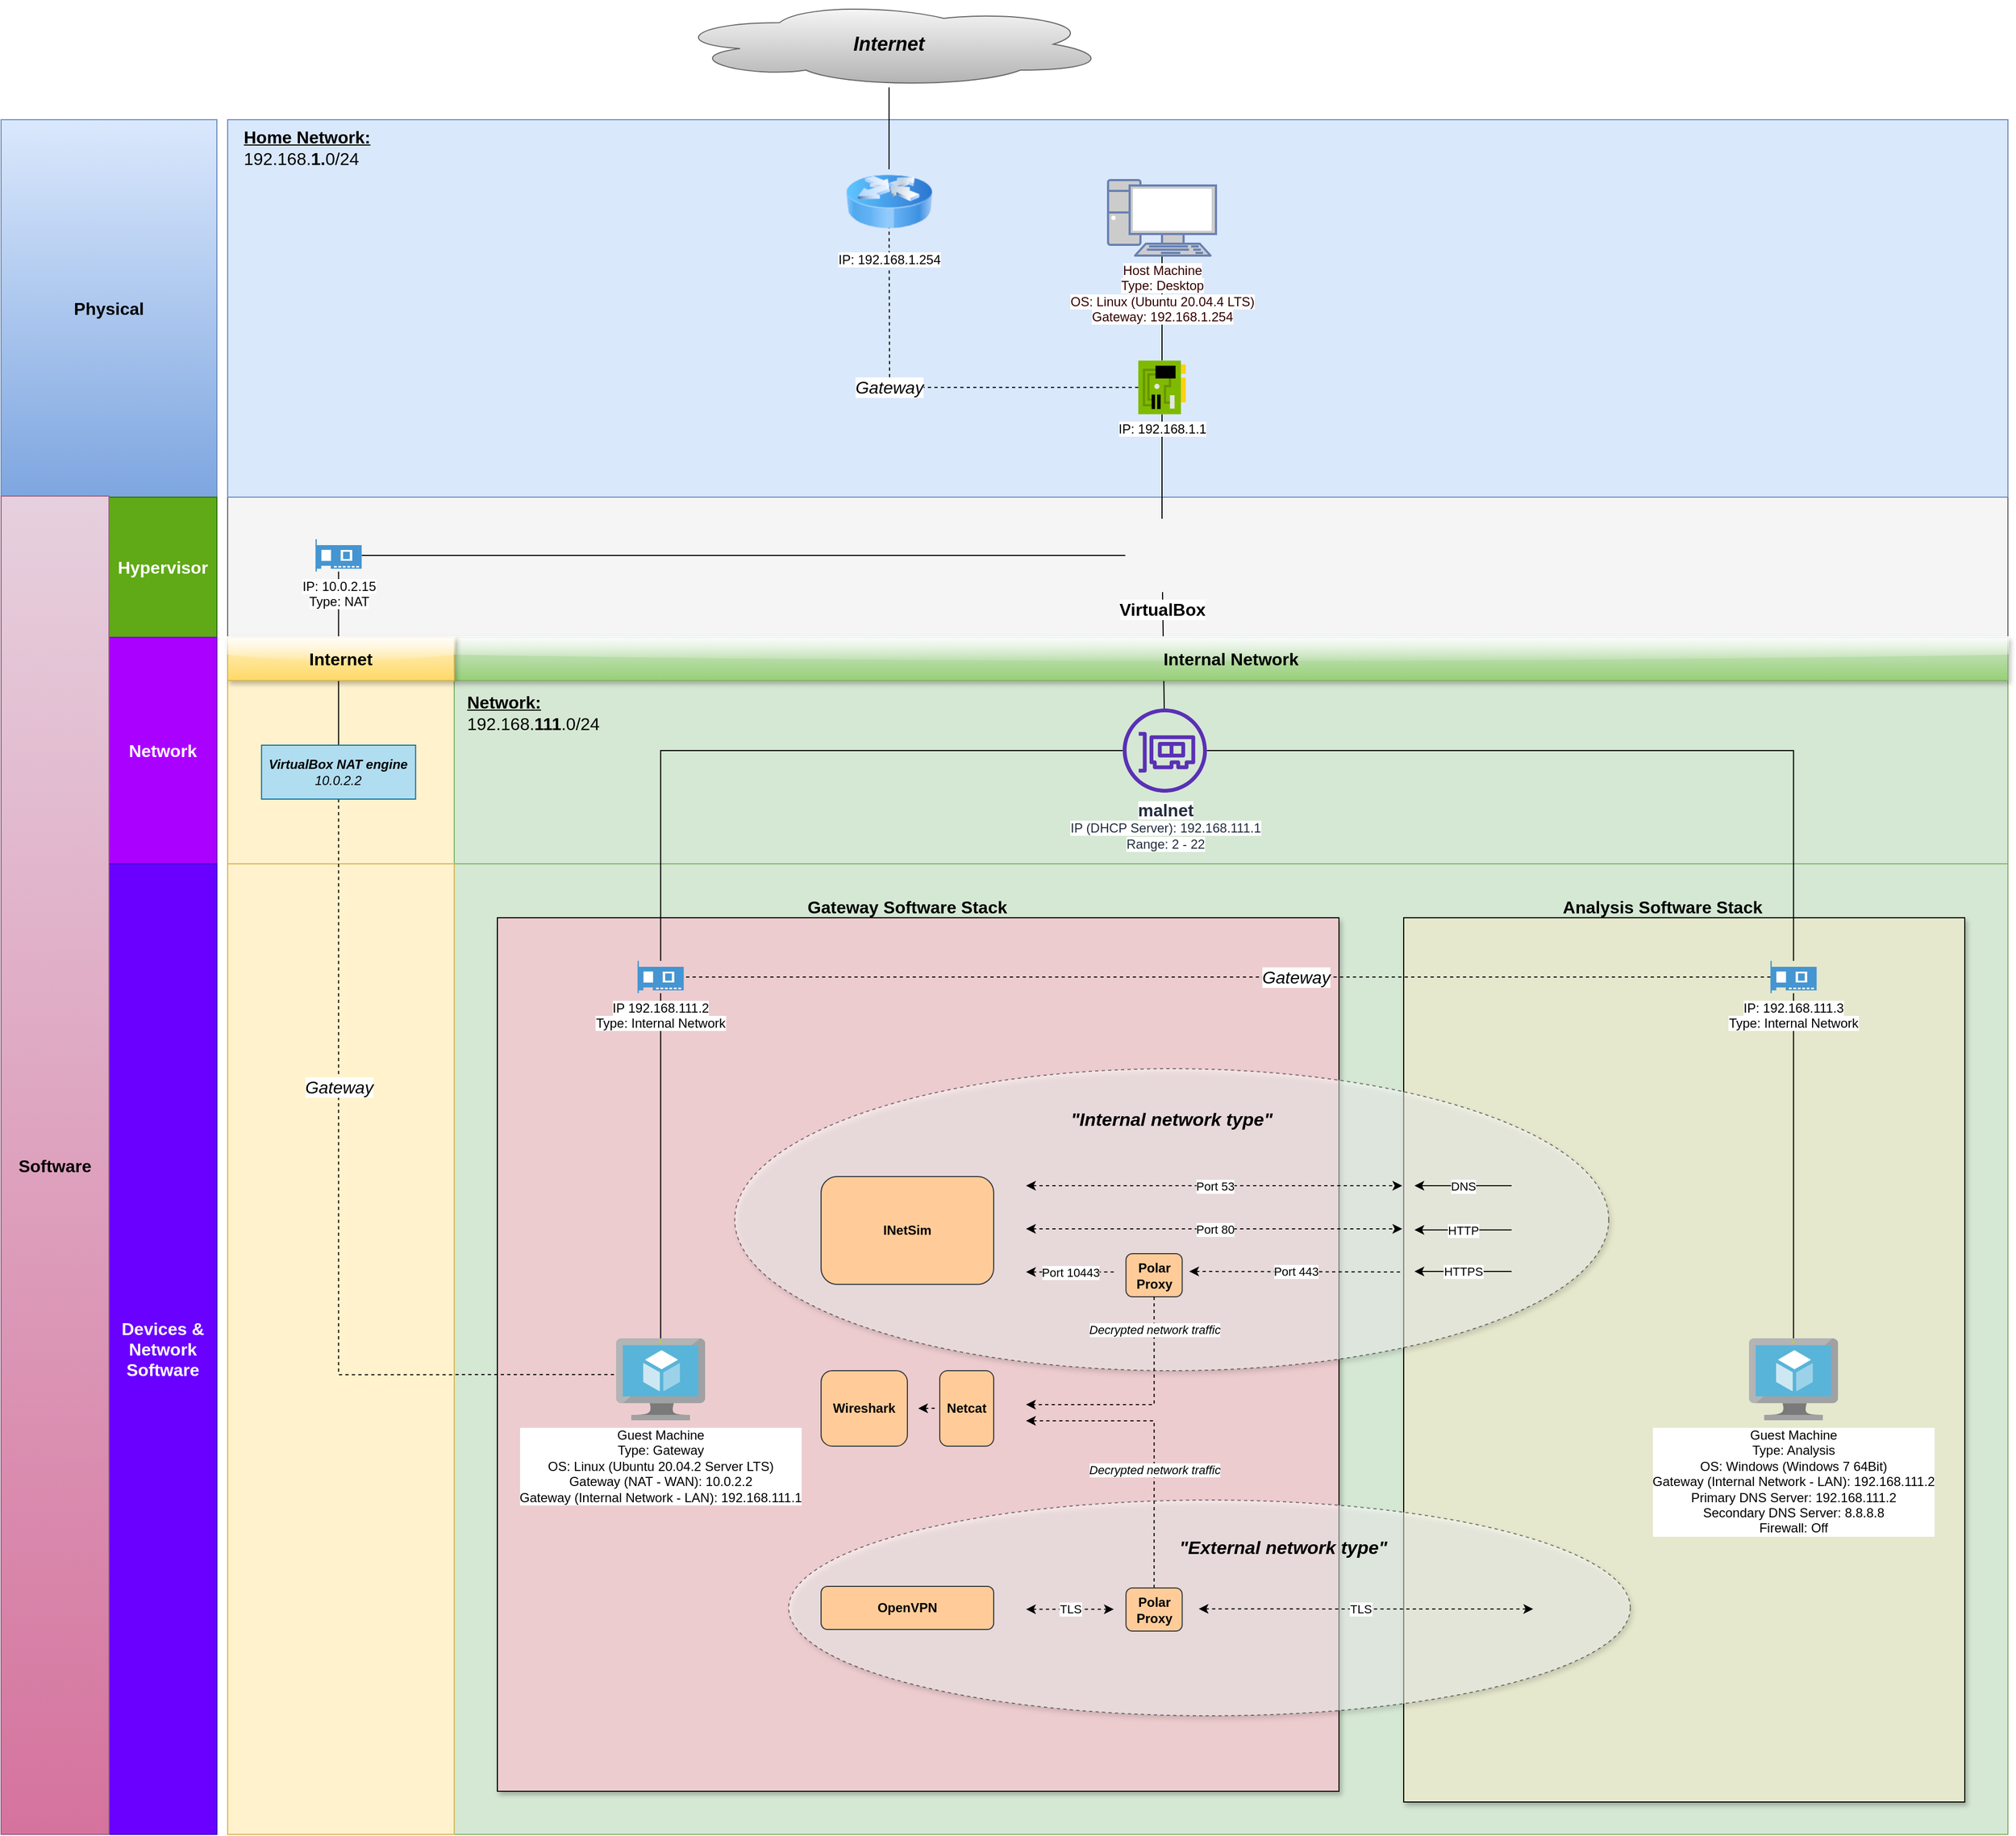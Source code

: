 <mxfile version="14.4.4" type="device"><diagram id="8zyoENs4qHVBw8yyRW8O" name="Page-1"><mxGraphModel dx="3693" dy="2533" grid="1" gridSize="10" guides="1" tooltips="1" connect="1" arrows="1" fold="1" page="1" pageScale="1" pageWidth="850" pageHeight="1100" background="#ffffff" math="0" shadow="0"><root><mxCell id="0"/><mxCell id="1" parent="0"/><mxCell id="-e-11BYPW6cTyOTztT-p-169" value="" style="rounded=0;whiteSpace=wrap;html=1;fillColor=#d5e8d4;strokeColor=#82b366;" parent="1" vertex="1"><mxGeometry x="-550" y="790" width="1440" height="900" as="geometry"/></mxCell><mxCell id="6qPdf3L8moZIVL4LODuf-8" value="" style="rounded=0;whiteSpace=wrap;html=1;shadow=1;fillColor=#E5E8CC;" parent="1" vertex="1"><mxGeometry x="330" y="840" width="520" height="820" as="geometry"/></mxCell><mxCell id="6qPdf3L8moZIVL4LODuf-7" value="" style="rounded=0;whiteSpace=wrap;html=1;shadow=1;fillColor=#EDCCCF;" parent="1" vertex="1"><mxGeometry x="-510" y="840" width="780" height="810" as="geometry"/></mxCell><mxCell id="GQEqQvA2TkC_SFzELO3j-15" value="&lt;div style=&quot;font-size: 17px&quot;&gt;&lt;b&gt;&lt;i&gt;&lt;font style=&quot;font-size: 17px&quot;&gt;&lt;span&gt;&quot;Internal network type&quot;&lt;/span&gt;&lt;/font&gt;&lt;/i&gt;&lt;/b&gt;&lt;/div&gt;&lt;div style=&quot;font-size: 17px&quot;&gt;&lt;b&gt;&lt;i&gt;&lt;font style=&quot;font-size: 17px&quot;&gt;&lt;span&gt;&lt;br&gt;&lt;/span&gt;&lt;/font&gt;&lt;/i&gt;&lt;/b&gt;&lt;/div&gt;&lt;div style=&quot;font-size: 17px&quot;&gt;&lt;b&gt;&lt;i&gt;&lt;font style=&quot;font-size: 17px&quot;&gt;&lt;span&gt;&lt;br&gt;&lt;/span&gt;&lt;/font&gt;&lt;/i&gt;&lt;/b&gt;&lt;/div&gt;&lt;div&gt;&lt;br&gt;&lt;/div&gt;&lt;div&gt;&lt;br&gt;&lt;/div&gt;&lt;div&gt;&lt;b&gt;&lt;font size=&quot;1&quot;&gt;&lt;i&gt;&lt;span style=&quot;font-size: 16px&quot;&gt;&lt;br&gt;&lt;/span&gt;&lt;/i&gt;&lt;/font&gt;&lt;/b&gt;&lt;/div&gt;&lt;div&gt;&lt;b&gt;&lt;font size=&quot;1&quot;&gt;&lt;i&gt;&lt;span style=&quot;font-size: 16px&quot;&gt;&lt;br&gt;&lt;/span&gt;&lt;/i&gt;&lt;/font&gt;&lt;/b&gt;&lt;/div&gt;&lt;div&gt;&lt;b&gt;&lt;font size=&quot;1&quot;&gt;&lt;i&gt;&lt;span style=&quot;font-size: 16px&quot;&gt;&lt;br&gt;&lt;/span&gt;&lt;/i&gt;&lt;/font&gt;&lt;/b&gt;&lt;/div&gt;&lt;div&gt;&lt;b&gt;&lt;font size=&quot;1&quot;&gt;&lt;i&gt;&lt;span style=&quot;font-size: 16px&quot;&gt;&lt;br&gt;&lt;/span&gt;&lt;/i&gt;&lt;/font&gt;&lt;/b&gt;&lt;/div&gt;&lt;div&gt;&lt;b&gt;&lt;font size=&quot;1&quot;&gt;&lt;i&gt;&lt;span style=&quot;font-size: 16px&quot;&gt;&lt;br&gt;&lt;/span&gt;&lt;/i&gt;&lt;/font&gt;&lt;/b&gt;&lt;/div&gt;&lt;div&gt;&lt;b&gt;&lt;font size=&quot;1&quot;&gt;&lt;i&gt;&lt;span style=&quot;font-size: 16px&quot;&gt;&lt;br&gt;&lt;/span&gt;&lt;/i&gt;&lt;/font&gt;&lt;/b&gt;&lt;/div&gt;" style="ellipse;whiteSpace=wrap;html=1;opacity=50;dashed=1;shadow=1;" parent="1" vertex="1"><mxGeometry x="-290" y="980" width="810" height="280" as="geometry"/></mxCell><mxCell id="-e-11BYPW6cTyOTztT-p-161" value="" style="rounded=0;whiteSpace=wrap;html=1;fillColor=#fff2cc;strokeColor=#d6b656;" parent="1" vertex="1"><mxGeometry x="-760" y="620" width="210" height="170" as="geometry"/></mxCell><mxCell id="-e-11BYPW6cTyOTztT-p-163" value="" style="rounded=0;whiteSpace=wrap;html=1;fillColor=#d5e8d4;strokeColor=#82b366;" parent="1" vertex="1"><mxGeometry x="-550" y="620" width="1440" height="170" as="geometry"/></mxCell><mxCell id="-e-11BYPW6cTyOTztT-p-168" value="" style="rounded=0;whiteSpace=wrap;html=1;fillColor=#fff2cc;strokeColor=#d6b656;" parent="1" vertex="1"><mxGeometry x="-760" y="790" width="210" height="900" as="geometry"/></mxCell><mxCell id="-e-11BYPW6cTyOTztT-p-99" value="" style="rounded=0;whiteSpace=wrap;html=1;fillColor=#f5f5f5;strokeColor=#666666;fontColor=#333333;" parent="1" vertex="1"><mxGeometry x="-760" y="450" width="1650" height="130" as="geometry"/></mxCell><mxCell id="-e-11BYPW6cTyOTztT-p-106" value="" style="rounded=0;whiteSpace=wrap;html=1;fillColor=#dae8fc;strokeColor=#6c8ebf;" parent="1" vertex="1"><mxGeometry x="-760" y="100" width="1650" height="350" as="geometry"/></mxCell><mxCell id="-e-11BYPW6cTyOTztT-p-81" style="edgeStyle=orthogonalEdgeStyle;rounded=0;orthogonalLoop=1;jettySize=auto;html=1;endArrow=none;endFill=0;" parent="1" source="-e-11BYPW6cTyOTztT-p-1" edge="1"><mxGeometry relative="1" as="geometry"><mxPoint x="-147" y="146" as="targetPoint"/></mxGeometry></mxCell><mxCell id="-e-11BYPW6cTyOTztT-p-1" value="&lt;font style=&quot;font-size: 18px&quot;&gt;&lt;i&gt;&lt;b&gt;Internet&lt;/b&gt;&lt;/i&gt;&lt;/font&gt;" style="ellipse;shape=cloud;whiteSpace=wrap;html=1;gradientColor=#b3b3b3;fillColor=#f5f5f5;strokeColor=#666666;" parent="1" vertex="1"><mxGeometry x="-350" y="-10" width="406" height="80" as="geometry"/></mxCell><mxCell id="-e-11BYPW6cTyOTztT-p-180" style="edgeStyle=orthogonalEdgeStyle;rounded=0;orthogonalLoop=1;jettySize=auto;html=1;endArrow=none;endFill=0;fontSize=16;exitX=0;exitY=0.5;exitDx=0;exitDy=0;" parent="1" source="-e-11BYPW6cTyOTztT-p-10" target="-e-11BYPW6cTyOTztT-p-179" edge="1"><mxGeometry relative="1" as="geometry"/></mxCell><mxCell id="agDLO8qRzX-PtfbD8R7_-3" style="edgeStyle=none;rounded=0;orthogonalLoop=1;jettySize=auto;html=1;endArrow=none;endFill=0;" parent="1" source="-e-11BYPW6cTyOTztT-p-10" target="-e-11BYPW6cTyOTztT-p-18" edge="1"><mxGeometry relative="1" as="geometry"/></mxCell><mxCell id="-e-11BYPW6cTyOTztT-p-10" value="&lt;b&gt;&lt;font style=&quot;font-size: 16px&quot;&gt;VirtualBox&lt;/font&gt;&lt;/b&gt;" style="shape=image;html=1;verticalAlign=top;verticalLabelPosition=bottom;labelBackgroundColor=#ffffff;imageAspect=0;aspect=fixed;image=https://cdn3.iconfinder.com/data/icons/humano2/128x128/apps/virtualbox.png" parent="1" vertex="1"><mxGeometry x="72.0" y="470" width="68" height="68" as="geometry"/></mxCell><mxCell id="-e-11BYPW6cTyOTztT-p-97" style="edgeStyle=orthogonalEdgeStyle;rounded=0;orthogonalLoop=1;jettySize=auto;html=1;endArrow=none;endFill=0;" parent="1" source="-e-11BYPW6cTyOTztT-p-6" target="-e-11BYPW6cTyOTztT-p-94" edge="1"><mxGeometry relative="1" as="geometry"/></mxCell><mxCell id="-e-11BYPW6cTyOTztT-p-6" value="&lt;div&gt;&lt;font color=&quot;#330000&quot;&gt;&lt;span style=&quot;background-color: rgb(255 , 255 , 255)&quot;&gt;Host Machine&lt;br&gt;&lt;/span&gt;&lt;/font&gt;&lt;/div&gt;&lt;div&gt;&lt;font color=&quot;#330000&quot;&gt;&lt;span style=&quot;background-color: rgb(255 , 255 , 255)&quot;&gt;Type: Desktop&lt;/span&gt;&lt;/font&gt;&lt;/div&gt;&lt;div&gt;&lt;font color=&quot;#330000&quot;&gt;&lt;span style=&quot;background-color: rgb(255 , 255 , 255)&quot;&gt;OS: Linux (Ubuntu 20.04.4 LTS)&lt;/span&gt;&lt;/font&gt;&lt;/div&gt;&lt;div&gt;&lt;font color=&quot;#330000&quot;&gt;&lt;span style=&quot;background-color: rgb(255 , 255 , 255)&quot;&gt;Gateway: 192.168.1.254&lt;/span&gt;&lt;/font&gt;&lt;br&gt;&lt;/div&gt;" style="fontColor=#0066CC;verticalAlign=top;verticalLabelPosition=bottom;labelPosition=center;align=center;html=1;outlineConnect=0;fillColor=#CCCCCC;strokeColor=#6881B3;gradientColor=none;gradientDirection=north;strokeWidth=2;shape=mxgraph.networks.pc;" parent="1" vertex="1"><mxGeometry x="56.0" y="156" width="100" height="70" as="geometry"/></mxCell><mxCell id="-e-11BYPW6cTyOTztT-p-39" style="edgeStyle=orthogonalEdgeStyle;rounded=0;orthogonalLoop=1;jettySize=auto;html=1;endArrow=none;endFill=0;" parent="1" source="-e-11BYPW6cTyOTztT-p-18" target="-e-11BYPW6cTyOTztT-p-44" edge="1"><mxGeometry relative="1" as="geometry"><mxPoint x="15" y="1050" as="targetPoint"/></mxGeometry></mxCell><mxCell id="-e-11BYPW6cTyOTztT-p-48" style="rounded=0;orthogonalLoop=1;jettySize=auto;html=1;endArrow=none;endFill=0;edgeStyle=orthogonalEdgeStyle;" parent="1" source="-e-11BYPW6cTyOTztT-p-44" target="-e-11BYPW6cTyOTztT-p-24" edge="1"><mxGeometry relative="1" as="geometry"><mxPoint x="-121.19" y="875" as="sourcePoint"/></mxGeometry></mxCell><mxCell id="-e-11BYPW6cTyOTztT-p-60" style="edgeStyle=orthogonalEdgeStyle;rounded=0;orthogonalLoop=1;jettySize=auto;html=1;endArrow=none;endFill=0;" parent="1" source="-e-11BYPW6cTyOTztT-p-18" target="-e-11BYPW6cTyOTztT-p-66" edge="1"><mxGeometry relative="1" as="geometry"><mxPoint x="380.476" y="840.005" as="targetPoint"/><mxPoint x="508.19" y="724.995" as="sourcePoint"/></mxGeometry></mxCell><mxCell id="-e-11BYPW6cTyOTztT-p-65" style="edgeStyle=orthogonalEdgeStyle;rounded=0;orthogonalLoop=1;jettySize=auto;html=1;endArrow=none;endFill=0;" parent="1" source="-e-11BYPW6cTyOTztT-p-66" target="-e-11BYPW6cTyOTztT-p-63" edge="1"><mxGeometry relative="1" as="geometry"/></mxCell><mxCell id="-e-11BYPW6cTyOTztT-p-96" style="edgeStyle=orthogonalEdgeStyle;rounded=0;orthogonalLoop=1;jettySize=auto;html=1;endArrow=none;endFill=0;" parent="1" source="-e-11BYPW6cTyOTztT-p-94" target="-e-11BYPW6cTyOTztT-p-10" edge="1"><mxGeometry relative="1" as="geometry"/></mxCell><mxCell id="-e-11BYPW6cTyOTztT-p-108" value="&lt;u&gt;Network: &lt;/u&gt;&lt;span style=&quot;font-weight: normal&quot;&gt;192.168.&lt;/span&gt;111&lt;span style=&quot;font-weight: normal&quot;&gt;.0/24&lt;/span&gt;" style="text;html=1;strokeColor=none;fillColor=none;align=left;verticalAlign=middle;whiteSpace=wrap;rounded=0;fontStyle=1;fontSize=16;" parent="1" vertex="1"><mxGeometry x="-540" y="640" width="180" height="20" as="geometry"/></mxCell><mxCell id="-e-11BYPW6cTyOTztT-p-138" value="&lt;u&gt;Home Network: &lt;/u&gt;&lt;span style=&quot;font-weight: normal&quot;&gt;192.168.&lt;/span&gt;1.&lt;span style=&quot;font-weight: normal&quot;&gt;0/24&lt;/span&gt;" style="text;html=1;strokeColor=none;fillColor=none;align=left;verticalAlign=middle;whiteSpace=wrap;rounded=0;fontStyle=1;fontSize=16;" parent="1" vertex="1"><mxGeometry x="-747.2" y="116" width="180" height="20" as="geometry"/></mxCell><mxCell id="-e-11BYPW6cTyOTztT-p-165" value="&lt;font style=&quot;font-size: 16px&quot;&gt;Physical&lt;/font&gt;" style="rounded=0;whiteSpace=wrap;html=1;fillColor=#dae8fc;strokeColor=#6c8ebf;fontSize=18;fontStyle=1;gradientColor=#7ea6e0;" parent="1" vertex="1"><mxGeometry x="-970" y="100" width="200" height="350" as="geometry"/></mxCell><mxCell id="-e-11BYPW6cTyOTztT-p-166" value="&lt;b&gt;&lt;font style=&quot;font-size: 16px&quot;&gt;Hypervisor&lt;/font&gt;&lt;/b&gt;" style="rounded=0;whiteSpace=wrap;html=1;fillColor=#60a917;strokeColor=#2D7600;fontColor=#ffffff;" parent="1" vertex="1"><mxGeometry x="-870" y="450" width="100" height="130" as="geometry"/></mxCell><mxCell id="-e-11BYPW6cTyOTztT-p-167" value="Network" style="rounded=0;whiteSpace=wrap;html=1;fillColor=#aa00ff;strokeColor=#7700CC;fontStyle=1;fontSize=16;fontColor=#ffffff;" parent="1" vertex="1"><mxGeometry x="-870" y="580" width="100" height="210" as="geometry"/></mxCell><mxCell id="-e-11BYPW6cTyOTztT-p-171" value="Devices &amp;amp; Network Software" style="rounded=0;whiteSpace=wrap;html=1;fillColor=#6a00ff;strokeColor=#3700CC;fontSize=16;fontStyle=1;fontColor=#ffffff;" parent="1" vertex="1"><mxGeometry x="-870" y="790" width="100" height="900" as="geometry"/></mxCell><mxCell id="-e-11BYPW6cTyOTztT-p-172" value="&lt;b&gt;&lt;font style=&quot;font-size: 16px&quot;&gt;Software&lt;/font&gt;&lt;/b&gt;" style="rounded=0;whiteSpace=wrap;html=1;fillColor=#e6d0de;strokeColor=#996185;gradientColor=#d5739d;" parent="1" vertex="1"><mxGeometry x="-970" y="449" width="100" height="1241" as="geometry"/></mxCell><mxCell id="-e-11BYPW6cTyOTztT-p-182" value="&lt;font style=&quot;font-size: 16px&quot;&gt;&lt;i&gt;Gateway&lt;/i&gt;&lt;/font&gt;" style="edgeStyle=orthogonalEdgeStyle;rounded=0;orthogonalLoop=1;jettySize=auto;html=1;endArrow=none;endFill=0;fontSize=16;exitX=0.5;exitY=1;exitDx=0;exitDy=0;entryX=0.016;entryY=0.443;entryDx=0;entryDy=0;entryPerimeter=0;dashed=1;elbow=vertical;" parent="1" source="-e-11BYPW6cTyOTztT-p-178" target="-e-11BYPW6cTyOTztT-p-24" edge="1"><mxGeometry x="-0.327" relative="1" as="geometry"><Array as="points"><mxPoint x="-657" y="1264"/></Array><mxPoint x="-327" y="730" as="sourcePoint"/><mxPoint as="offset"/></mxGeometry></mxCell><mxCell id="agDLO8qRzX-PtfbD8R7_-36" style="rounded=0;orthogonalLoop=1;jettySize=auto;html=1;startArrow=none;startFill=0;endArrow=none;endFill=0;" parent="1" source="-e-11BYPW6cTyOTztT-p-178" target="-e-11BYPW6cTyOTztT-p-179" edge="1"><mxGeometry relative="1" as="geometry"/></mxCell><mxCell id="-e-11BYPW6cTyOTztT-p-178" value="&lt;div style=&quot;font-size: 12px&quot; align=&quot;center&quot;&gt;&lt;b&gt;VirtualBox NAT engine&lt;/b&gt;&lt;/div&gt;&lt;div style=&quot;font-size: 12px&quot; align=&quot;center&quot;&gt;10.0.2.2&lt;br&gt;&lt;/div&gt;" style="rounded=0;whiteSpace=wrap;html=1;fillColor=#b1ddf0;fontSize=16;align=center;strokeColor=#10739e;fontStyle=2;" parent="1" vertex="1"><mxGeometry x="-728.6" y="680" width="142.8" height="50" as="geometry"/></mxCell><mxCell id="y1vfAWZNnJ1fbtwG8gCO-28" style="rounded=0;orthogonalLoop=1;jettySize=auto;html=1;dashed=1;endArrow=none;endFill=0;elbow=vertical;" parent="1" source="-e-11BYPW6cTyOTztT-p-66" target="-e-11BYPW6cTyOTztT-p-44" edge="1"><mxGeometry relative="1" as="geometry"/></mxCell><mxCell id="y1vfAWZNnJ1fbtwG8gCO-29" value="&lt;font style=&quot;font-size: 16px&quot;&gt;&lt;i&gt;Gateway&lt;/i&gt;&lt;/font&gt;" style="edgeLabel;html=1;align=center;verticalAlign=middle;resizable=0;points=[];" parent="y1vfAWZNnJ1fbtwG8gCO-28" vertex="1" connectable="0"><mxGeometry x="-0.429" y="-3" relative="1" as="geometry"><mxPoint x="-152.77" y="3" as="offset"/></mxGeometry></mxCell><mxCell id="-e-11BYPW6cTyOTztT-p-66" value="&lt;div&gt;&lt;span style=&quot;background-color: rgb(255 , 255 , 255)&quot;&gt;&lt;span style=&quot;background-color: rgb(255 , 255 , 255)&quot;&gt;&lt;span style=&quot;background-color: rgb(255 , 255 , 255)&quot;&gt;IP: 192.168.111.3&lt;/span&gt;&lt;/span&gt;&lt;/span&gt;&lt;/div&gt;&lt;div&gt;&lt;span style=&quot;background-color: rgb(255 , 255 , 255)&quot;&gt;Type: Internal Network&lt;br&gt;&lt;/span&gt;&lt;/div&gt;" style="pointerEvents=1;shadow=0;dashed=0;html=1;strokeColor=none;fillColor=#4495D1;labelPosition=center;verticalLabelPosition=bottom;verticalAlign=top;align=center;outlineConnect=0;shape=mxgraph.veeam.2d.network_card;" parent="1" vertex="1"><mxGeometry x="669.91" y="880" width="42.8" height="30" as="geometry"/></mxCell><mxCell id="TytwRXW9dFbPNowJhOf9-7" value="&lt;font style=&quot;font-size: 16px&quot;&gt;&lt;b&gt;Internal Network&lt;br&gt;&lt;/b&gt;&lt;/font&gt;" style="rounded=0;whiteSpace=wrap;html=1;glass=1;fillColor=#d5e8d4;strokeColor=#82b366;shadow=1;gradientColor=#97d077;" parent="1" vertex="1"><mxGeometry x="-550" y="580" width="1440" height="40" as="geometry"/></mxCell><mxCell id="y1vfAWZNnJ1fbtwG8gCO-1" style="rounded=0;orthogonalLoop=1;jettySize=auto;html=1;endArrow=none;endFill=0;fontSize=16;dashed=1;entryX=0.5;entryY=0.5;entryDx=0;entryDy=0;elbow=vertical;edgeStyle=orthogonalEdgeStyle;entryPerimeter=0;" parent="1" source="-e-11BYPW6cTyOTztT-p-94" edge="1"><mxGeometry relative="1" as="geometry"><mxPoint x="162.297" y="487.906" as="sourcePoint"/><mxPoint x="-147" y="186" as="targetPoint"/></mxGeometry></mxCell><mxCell id="y1vfAWZNnJ1fbtwG8gCO-2" value="&lt;i&gt;Gateway&lt;/i&gt;" style="edgeLabel;html=1;align=center;verticalAlign=middle;resizable=0;points=[];fontSize=16;" parent="y1vfAWZNnJ1fbtwG8gCO-1" vertex="1" connectable="0"><mxGeometry x="-0.39" y="2" relative="1" as="geometry"><mxPoint x="-111.0" y="-1.99" as="offset"/></mxGeometry></mxCell><mxCell id="-e-11BYPW6cTyOTztT-p-94" value="&lt;div&gt;&lt;span style=&quot;background-color: rgb(255 , 255 , 255)&quot;&gt;IP: 192.168.1.1&lt;br&gt;&lt;/span&gt;&lt;/div&gt;" style="aspect=fixed;html=1;points=[];align=center;image;fontSize=12;image=img/lib/mscae/NetworkInterfaceCard.svg;" parent="1" vertex="1"><mxGeometry x="84.0" y="323.19" width="44" height="50" as="geometry"/></mxCell><mxCell id="-e-11BYPW6cTyOTztT-p-18" value="&lt;div&gt;&lt;font size=&quot;1&quot;&gt;&lt;b&gt;&lt;span style=&quot;background-color: rgb(255 , 255 , 255) ; font-size: 16px&quot;&gt;malnet&lt;/span&gt;&lt;/b&gt;&lt;/font&gt;&lt;/div&gt;&lt;div&gt;&lt;span style=&quot;background-color: rgb(255 , 255 , 255)&quot;&gt;IP (DHCP Server): 192.168.111.1&lt;/span&gt;&lt;/div&gt;&lt;div&gt;&lt;span style=&quot;background-color: rgb(255 , 255 , 255)&quot;&gt;Range: 2 - 22&lt;br&gt;&lt;/span&gt;&lt;/div&gt;" style="outlineConnect=0;fontColor=#232F3E;gradientColor=none;fillColor=#5A30B5;strokeColor=none;dashed=0;verticalLabelPosition=bottom;verticalAlign=top;align=center;html=1;fontSize=12;fontStyle=0;aspect=fixed;pointerEvents=1;shape=mxgraph.aws4.elastic_network_interface;" parent="1" vertex="1"><mxGeometry x="69.61" y="646" width="78" height="78" as="geometry"/></mxCell><mxCell id="TytwRXW9dFbPNowJhOf9-6" value="&lt;font style=&quot;font-size: 16px&quot;&gt;&lt;b&gt;Internet&lt;br&gt;&lt;/b&gt;&lt;/font&gt;" style="rounded=0;whiteSpace=wrap;html=1;fillColor=#fff2cc;strokeColor=#d6b656;glass=1;comic=0;shadow=1;gradientColor=#ffd966;" parent="1" vertex="1"><mxGeometry x="-760" y="580" width="210" height="40" as="geometry"/></mxCell><mxCell id="-e-11BYPW6cTyOTztT-p-179" value="&lt;div&gt;&lt;span style=&quot;background-color: rgb(255 , 255 , 255)&quot;&gt;&lt;span style=&quot;background-color: rgb(255 , 255 , 255)&quot;&gt;&lt;span style=&quot;background-color: rgb(255 , 255 , 255)&quot;&gt;IP: 10.0.2.15&lt;/span&gt;&lt;/span&gt;&lt;/span&gt;&lt;/div&gt;&lt;div&gt;&lt;span style=&quot;background-color: rgb(255 , 255 , 255)&quot;&gt;Type: NAT&lt;br&gt;&lt;/span&gt;&lt;/div&gt;" style="pointerEvents=1;shadow=0;dashed=0;html=1;strokeColor=none;fillColor=#4495D1;labelPosition=center;verticalLabelPosition=bottom;verticalAlign=top;align=center;outlineConnect=0;shape=mxgraph.veeam.2d.network_card;" parent="1" vertex="1"><mxGeometry x="-678.6" y="489" width="42.8" height="30" as="geometry"/></mxCell><mxCell id="-e-11BYPW6cTyOTztT-p-2" value="&lt;div&gt;IP: 192.168.1.254&lt;/div&gt;" style="image;html=1;labelBackgroundColor=#ffffff;image=img/lib/clip_art/networking/Router_Icon_128x128.png" parent="1" vertex="1"><mxGeometry x="-187" y="136" width="80" height="80" as="geometry"/></mxCell><mxCell id="-e-11BYPW6cTyOTztT-p-44" value="&lt;div&gt;&lt;span style=&quot;background-color: rgb(255 , 255 , 255)&quot;&gt;&lt;span style=&quot;background-color: rgb(255 , 255 , 255)&quot;&gt;&lt;span style=&quot;background-color: rgb(255 , 255 , 255)&quot;&gt;IP 192.168.111.2&lt;/span&gt;&lt;/span&gt;&lt;/span&gt;&lt;/div&gt;&lt;div&gt;&lt;span style=&quot;background-color: rgb(255 , 255 , 255)&quot;&gt;Type: Internal Network&lt;br&gt;&lt;/span&gt;&lt;/div&gt;" style="pointerEvents=1;shadow=0;dashed=0;html=1;strokeColor=none;fillColor=#4495D1;labelPosition=center;verticalLabelPosition=bottom;verticalAlign=top;align=center;outlineConnect=0;shape=mxgraph.veeam.2d.network_card;" parent="1" vertex="1"><mxGeometry x="-380.1" y="880" width="42.8" height="30" as="geometry"/></mxCell><mxCell id="GQEqQvA2TkC_SFzELO3j-16" value="&lt;div&gt;INetSim&lt;/div&gt;" style="rounded=1;whiteSpace=wrap;html=1;fontStyle=1;fillColor=#ffcc99;strokeColor=#36393d;" parent="1" vertex="1"><mxGeometry x="-210" y="1080" width="160" height="100" as="geometry"/></mxCell><mxCell id="GQEqQvA2TkC_SFzELO3j-17" value="HTTP" style="endArrow=classic;html=1;" parent="1" edge="1"><mxGeometry width="50" height="50" relative="1" as="geometry"><mxPoint x="430.0" y="1129.5" as="sourcePoint"/><mxPoint x="340.0" y="1129.5" as="targetPoint"/></mxGeometry></mxCell><mxCell id="GQEqQvA2TkC_SFzELO3j-18" value="Port 80" style="endArrow=classic;dashed=1;html=1;startArrow=classic;startFill=1;endFill=1;" parent="1" edge="1"><mxGeometry width="50" height="50" relative="1" as="geometry"><mxPoint x="-20" y="1128.5" as="sourcePoint"/><mxPoint x="328.63" y="1128.5" as="targetPoint"/></mxGeometry></mxCell><mxCell id="GQEqQvA2TkC_SFzELO3j-19" value="Port 443" style="endArrow=none;dashed=1;html=1;startArrow=classic;startFill=1;" parent="1" edge="1"><mxGeometry width="50" height="50" relative="1" as="geometry"><mxPoint x="131.24" y="1168" as="sourcePoint"/><mxPoint x="328.63" y="1168.5" as="targetPoint"/></mxGeometry></mxCell><mxCell id="GQEqQvA2TkC_SFzELO3j-22" value="DNS" style="endArrow=classic;html=1;" parent="1" edge="1"><mxGeometry width="50" height="50" relative="1" as="geometry"><mxPoint x="430.0" y="1088.5" as="sourcePoint"/><mxPoint x="340.0" y="1088.5" as="targetPoint"/></mxGeometry></mxCell><mxCell id="GQEqQvA2TkC_SFzELO3j-23" value="Port 53" style="endArrow=classic;dashed=1;html=1;startArrow=classic;startFill=1;endFill=1;" parent="1" edge="1"><mxGeometry width="50" height="50" relative="1" as="geometry"><mxPoint x="-20" y="1088.5" as="sourcePoint"/><mxPoint x="328.63" y="1088.5" as="targetPoint"/></mxGeometry></mxCell><mxCell id="GQEqQvA2TkC_SFzELO3j-24" value="HTTPS" style="endArrow=classic;html=1;" parent="1" edge="1"><mxGeometry width="50" height="50" relative="1" as="geometry"><mxPoint x="430.0" y="1168" as="sourcePoint"/><mxPoint x="340.0" y="1168" as="targetPoint"/></mxGeometry></mxCell><mxCell id="GQEqQvA2TkC_SFzELO3j-26" value="&lt;div&gt;Polar&lt;/div&gt;&lt;div&gt;Proxy&lt;/div&gt;" style="rounded=1;whiteSpace=wrap;html=1;fontStyle=1;fillColor=#ffcc99;strokeColor=#36393d;" parent="1" vertex="1"><mxGeometry x="72.61" y="1151.5" width="52.1" height="40" as="geometry"/></mxCell><mxCell id="GQEqQvA2TkC_SFzELO3j-27" value="Port 10443" style="endArrow=none;dashed=1;html=1;startArrow=classic;startFill=1;" parent="1" edge="1"><mxGeometry width="50" height="50" relative="1" as="geometry"><mxPoint x="-20" y="1168.5" as="sourcePoint"/><mxPoint x="61.24" y="1168.5" as="targetPoint"/></mxGeometry></mxCell><mxCell id="6qPdf3L8moZIVL4LODuf-1" value="Wireshark" style="rounded=1;whiteSpace=wrap;html=1;fontStyle=1;fillColor=#ffcc99;strokeColor=#36393d;" parent="1" vertex="1"><mxGeometry x="-210" y="1260" width="80" height="70" as="geometry"/></mxCell><mxCell id="6qPdf3L8moZIVL4LODuf-5" value="&lt;div style=&quot;font-size: 17px&quot;&gt;&lt;b&gt;&lt;i&gt;&lt;font style=&quot;font-size: 17px&quot;&gt;&lt;span&gt;&amp;nbsp; &amp;nbsp; &amp;nbsp; &amp;nbsp; &amp;nbsp;&amp;nbsp; &amp;nbsp;&amp;nbsp;&amp;nbsp;&amp;nbsp;&amp;nbsp;&amp;nbsp;&amp;nbsp;&amp;nbsp;&amp;nbsp;&amp;nbsp;&amp;nbsp;&amp;nbsp;&amp;nbsp;&amp;nbsp;&amp;nbsp;&amp;nbsp;&amp;nbsp; &quot;External network type&quot;&lt;/span&gt;&lt;/font&gt;&lt;/i&gt;&lt;/b&gt;&lt;/div&gt;&lt;div style=&quot;font-size: 17px&quot;&gt;&lt;b&gt;&lt;i&gt;&lt;font style=&quot;font-size: 17px&quot;&gt;&lt;span&gt;&lt;br&gt;&lt;/span&gt;&lt;/font&gt;&lt;/i&gt;&lt;/b&gt;&lt;/div&gt;&lt;div&gt;&lt;br&gt;&lt;/div&gt;&lt;div&gt;&lt;b&gt;&lt;font size=&quot;1&quot;&gt;&lt;i&gt;&lt;span style=&quot;font-size: 16px&quot;&gt;&lt;br&gt;&lt;/span&gt;&lt;/i&gt;&lt;/font&gt;&lt;/b&gt;&lt;/div&gt;&lt;div&gt;&lt;b&gt;&lt;font size=&quot;1&quot;&gt;&lt;i&gt;&lt;span style=&quot;font-size: 16px&quot;&gt;&lt;br&gt;&lt;/span&gt;&lt;/i&gt;&lt;/font&gt;&lt;/b&gt;&lt;/div&gt;&lt;div&gt;&lt;b&gt;&lt;font size=&quot;1&quot;&gt;&lt;i&gt;&lt;span style=&quot;font-size: 16px&quot;&gt;&lt;br&gt;&lt;/span&gt;&lt;/i&gt;&lt;/font&gt;&lt;/b&gt;&lt;/div&gt;&lt;div&gt;&lt;b&gt;&lt;font size=&quot;1&quot;&gt;&lt;i&gt;&lt;span style=&quot;font-size: 16px&quot;&gt;&lt;br&gt;&lt;/span&gt;&lt;/i&gt;&lt;/font&gt;&lt;/b&gt;&lt;/div&gt;" style="ellipse;whiteSpace=wrap;html=1;opacity=50;dashed=1;shadow=1;" parent="1" vertex="1"><mxGeometry x="-240" y="1380" width="780" height="200" as="geometry"/></mxCell><mxCell id="6qPdf3L8moZIVL4LODuf-6" value="OpenVPN" style="rounded=1;whiteSpace=wrap;html=1;fontStyle=1;fillColor=#ffcc99;strokeColor=#36393d;" parent="1" vertex="1"><mxGeometry x="-210" y="1460" width="160" height="40" as="geometry"/></mxCell><mxCell id="-e-11BYPW6cTyOTztT-p-24" value="&lt;div&gt;Guest Machine&lt;/div&gt;&lt;div&gt;Type: Gateway&lt;br&gt;&lt;/div&gt;&lt;div&gt;&lt;span style=&quot;background-color: rgb(255 , 255 , 255)&quot;&gt;OS: Linux (Ubuntu 20.04.2 Server LTS)&lt;/span&gt;&lt;br&gt;&lt;div&gt;Gateway (NAT - WAN): 10.0.2.2&lt;/div&gt;&lt;/div&gt;&lt;div&gt;Gateway (Internal Network - LAN): 192.168.111.1&lt;br&gt;&lt;b&gt;&lt;/b&gt;&lt;/div&gt;" style="aspect=fixed;html=1;points=[];align=center;image;fontSize=12;image=img/lib/mscae/Virtual_Machine.svg;" parent="1" vertex="1"><mxGeometry x="-400.0" y="1230" width="82.61" height="76" as="geometry"/></mxCell><mxCell id="-e-11BYPW6cTyOTztT-p-63" value="&lt;div&gt;Guest Machine&lt;/div&gt;&lt;div&gt;Type: Analysis&lt;br&gt;&lt;/div&gt;&lt;div&gt;OS: Windows (Windows 7 64Bit)&lt;/div&gt;&lt;div&gt;Gateway (Internal Network - LAN): 192.168.111.2&lt;/div&gt;&lt;div&gt;Primary DNS Server: 192.168.111.2&lt;/div&gt;&lt;div&gt;Secondary DNS Server: 8.8.8.8&lt;br&gt;&lt;/div&gt;&lt;div&gt;Firewall: Off&lt;br&gt;&lt;b&gt;&lt;/b&gt;&lt;/div&gt;" style="aspect=fixed;html=1;points=[];align=center;image;fontSize=12;image=img/lib/mscae/Virtual_Machine.svg;" parent="1" vertex="1"><mxGeometry x="650.0" y="1230" width="82.61" height="76" as="geometry"/></mxCell><mxCell id="6qPdf3L8moZIVL4LODuf-16" style="edgeStyle=orthogonalEdgeStyle;rounded=0;orthogonalLoop=1;jettySize=auto;html=1;dashed=1;exitX=0.5;exitY=0;exitDx=0;exitDy=0;" parent="1" source="6qPdf3L8moZIVL4LODuf-13" edge="1"><mxGeometry relative="1" as="geometry"><mxPoint x="-20" y="1306.5" as="targetPoint"/><Array as="points"><mxPoint x="99" y="1306.5"/></Array></mxGeometry></mxCell><mxCell id="6qPdf3L8moZIVL4LODuf-19" value="&lt;i&gt;Decrypted network traffic&lt;/i&gt;" style="edgeLabel;html=1;align=center;verticalAlign=middle;resizable=0;points=[];" parent="6qPdf3L8moZIVL4LODuf-16" vertex="1" connectable="0"><mxGeometry x="-0.264" y="-2" relative="1" as="geometry"><mxPoint x="-2.03" y="-9.0" as="offset"/></mxGeometry></mxCell><mxCell id="6qPdf3L8moZIVL4LODuf-13" value="&lt;div&gt;Polar&lt;/div&gt;&lt;div&gt;Proxy&lt;/div&gt;" style="rounded=1;whiteSpace=wrap;html=1;fontStyle=1;fillColor=#ffcc99;strokeColor=#36393d;" parent="1" vertex="1"><mxGeometry x="72.61" y="1461.5" width="52.1" height="40" as="geometry"/></mxCell><mxCell id="6qPdf3L8moZIVL4LODuf-14" value="TLS" style="endArrow=classic;dashed=1;html=1;startArrow=classic;startFill=1;endFill=1;" parent="1" edge="1"><mxGeometry x="-0.032" width="50" height="50" relative="1" as="geometry"><mxPoint x="140" y="1480.91" as="sourcePoint"/><mxPoint x="450" y="1481" as="targetPoint"/><mxPoint as="offset"/></mxGeometry></mxCell><mxCell id="6qPdf3L8moZIVL4LODuf-20" value="&lt;b&gt;&lt;font style=&quot;font-size: 16px&quot;&gt;Gateway Software Stack&lt;br&gt;&lt;/font&gt;&lt;/b&gt;" style="text;html=1;strokeColor=none;fillColor=none;align=center;verticalAlign=middle;whiteSpace=wrap;rounded=0;shadow=1;" parent="1" vertex="1"><mxGeometry x="-480" y="820" width="700" height="20" as="geometry"/></mxCell><mxCell id="6qPdf3L8moZIVL4LODuf-21" value="&lt;b&gt;&lt;font style=&quot;font-size: 16px&quot;&gt;Analysis Software Stack&lt;br&gt;&lt;/font&gt;&lt;/b&gt;" style="text;html=1;strokeColor=none;fillColor=none;align=center;verticalAlign=middle;whiteSpace=wrap;rounded=0;shadow=1;" parent="1" vertex="1"><mxGeometry x="340" y="820" width="460" height="20" as="geometry"/></mxCell><mxCell id="-eUrxQKqZsh3rtM71Sw--1" value="&lt;div&gt;Netcat&lt;/div&gt;" style="rounded=1;whiteSpace=wrap;html=1;fontStyle=1;fillColor=#ffcc99;strokeColor=#36393d;" vertex="1" parent="1"><mxGeometry x="-100" y="1260" width="50" height="70" as="geometry"/></mxCell><mxCell id="-eUrxQKqZsh3rtM71Sw--4" value="&lt;i&gt;Decrypted network traffic&lt;/i&gt;" style="edgeStyle=orthogonalEdgeStyle;rounded=0;orthogonalLoop=1;jettySize=auto;html=1;dashed=1;exitX=0.5;exitY=1;exitDx=0;exitDy=0;" edge="1" parent="1" source="GQEqQvA2TkC_SFzELO3j-26"><mxGeometry x="-0.726" relative="1" as="geometry"><Array as="points"><mxPoint x="99" y="1291.5"/><mxPoint x="-20" y="1291.5"/></Array><mxPoint y="1" as="offset"/><mxPoint x="-45" y="1209.5" as="sourcePoint"/><mxPoint x="-20" y="1291.5" as="targetPoint"/></mxGeometry></mxCell><mxCell id="-eUrxQKqZsh3rtM71Sw--5" value="" style="endArrow=none;dashed=1;html=1;startArrow=classic;startFill=1;" edge="1" parent="1"><mxGeometry width="50" height="50" relative="1" as="geometry"><mxPoint x="-120" y="1295" as="sourcePoint"/><mxPoint x="-102.5" y="1294.86" as="targetPoint"/><Array as="points"/></mxGeometry></mxCell><mxCell id="-eUrxQKqZsh3rtM71Sw--6" value="TLS" style="endArrow=classic;dashed=1;html=1;startArrow=classic;startFill=1;endFill=1;" edge="1" parent="1"><mxGeometry width="50" height="50" relative="1" as="geometry"><mxPoint x="-20" y="1481.26" as="sourcePoint"/><mxPoint x="61.24" y="1481.26" as="targetPoint"/></mxGeometry></mxCell></root></mxGraphModel></diagram></mxfile>